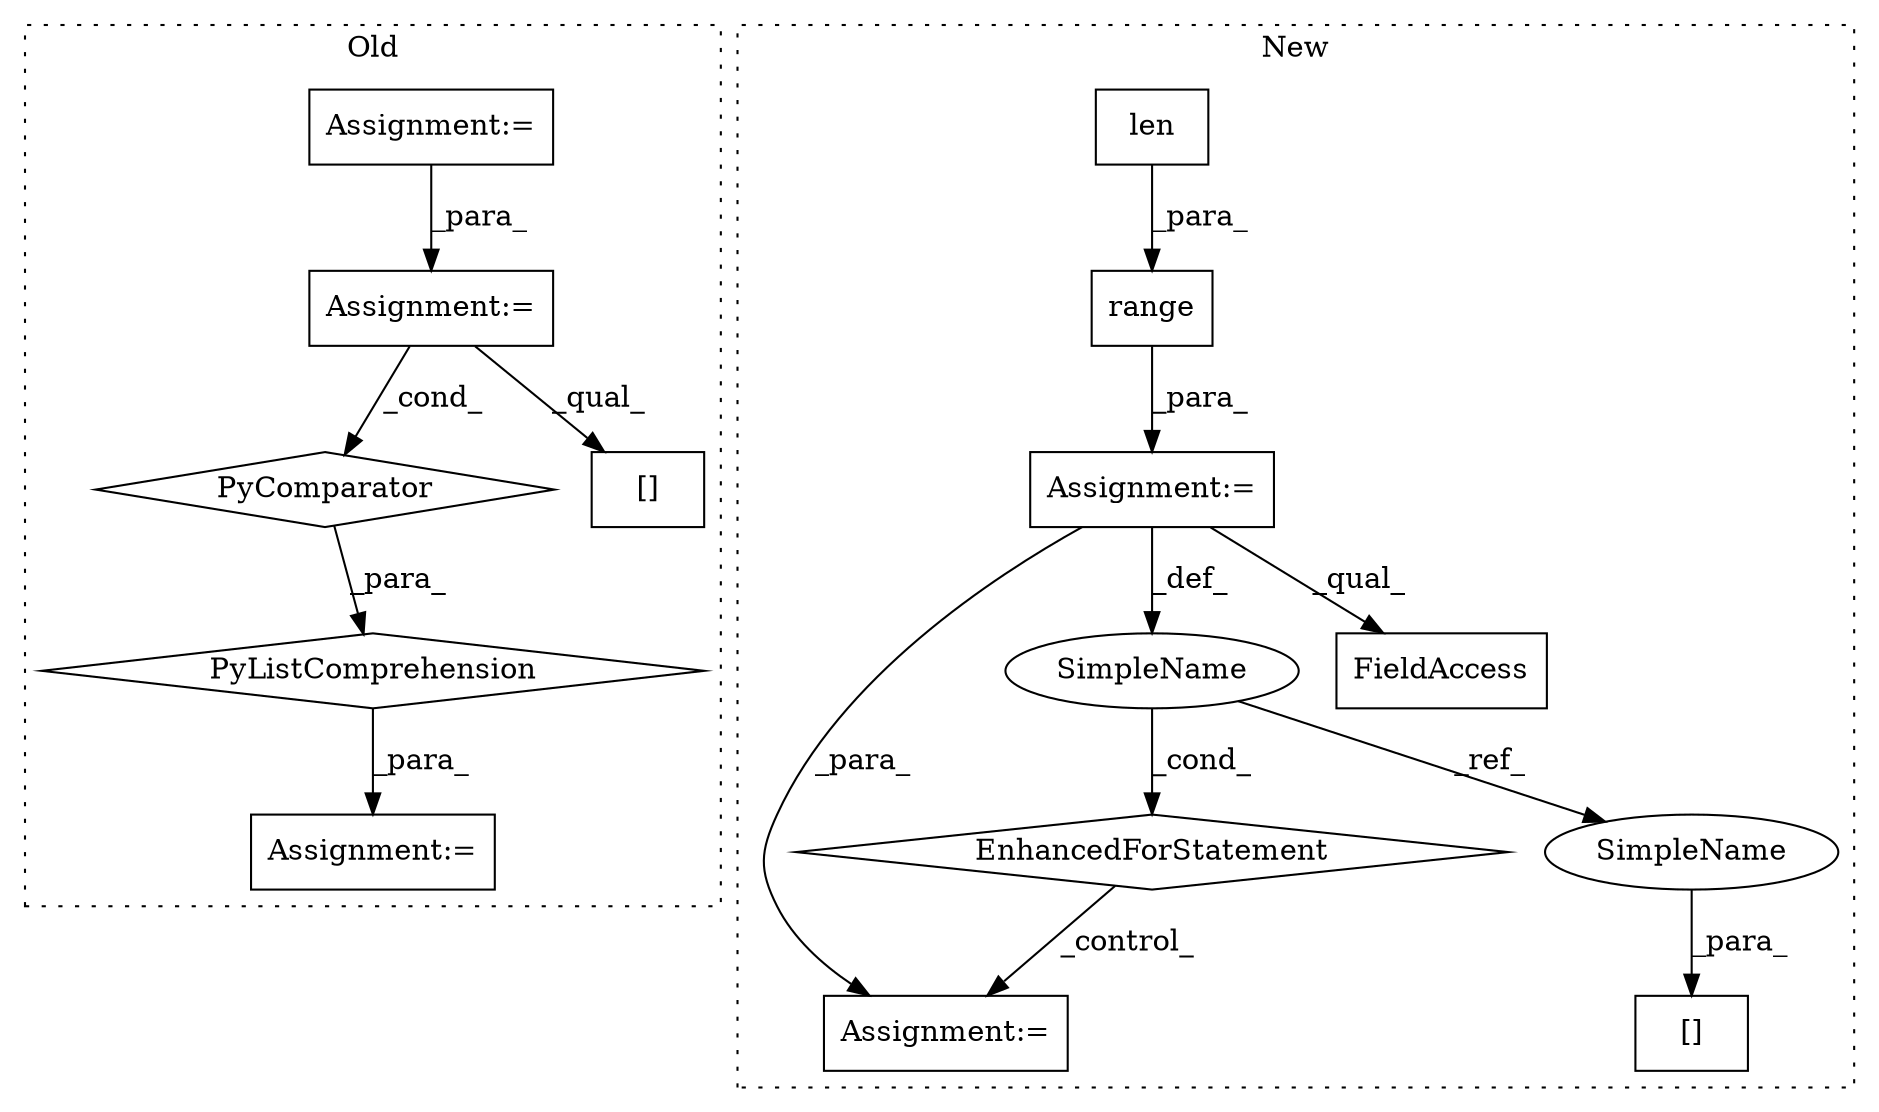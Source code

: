 digraph G {
subgraph cluster0 {
1 [label="PyComparator" a="113" s="13622" l="36" shape="diamond"];
4 [label="Assignment:=" a="7" s="13405" l="1" shape="box"];
5 [label="PyListComprehension" a="109" s="13502" l="164" shape="diamond"];
6 [label="Assignment:=" a="7" s="13490" l="12" shape="box"];
12 [label="Assignment:=" a="7" s="13622" l="36" shape="box"];
14 [label="[]" a="2" s="13502,13563" l="4,1" shape="box"];
label = "Old";
style="dotted";
}
subgraph cluster1 {
2 [label="range" a="32" s="11887,11911" l="6,1" shape="box"];
3 [label="Assignment:=" a="7" s="11826,11912" l="53,2" shape="box"];
7 [label="EnhancedForStatement" a="70" s="11826,11912" l="53,2" shape="diamond"];
8 [label="Assignment:=" a="7" s="12109" l="1" shape="box"];
9 [label="SimpleName" a="42" s="11883" l="1" shape="ellipse"];
10 [label="len" a="32" s="11893,11910" l="4,1" shape="box"];
11 [label="[]" a="2" s="11968,11983" l="14,1" shape="box"];
13 [label="FieldAccess" a="22" s="12282" l="16" shape="box"];
15 [label="SimpleName" a="42" s="11982" l="1" shape="ellipse"];
label = "New";
style="dotted";
}
1 -> 5 [label="_para_"];
2 -> 3 [label="_para_"];
3 -> 8 [label="_para_"];
3 -> 9 [label="_def_"];
3 -> 13 [label="_qual_"];
4 -> 12 [label="_para_"];
5 -> 6 [label="_para_"];
7 -> 8 [label="_control_"];
9 -> 15 [label="_ref_"];
9 -> 7 [label="_cond_"];
10 -> 2 [label="_para_"];
12 -> 14 [label="_qual_"];
12 -> 1 [label="_cond_"];
15 -> 11 [label="_para_"];
}